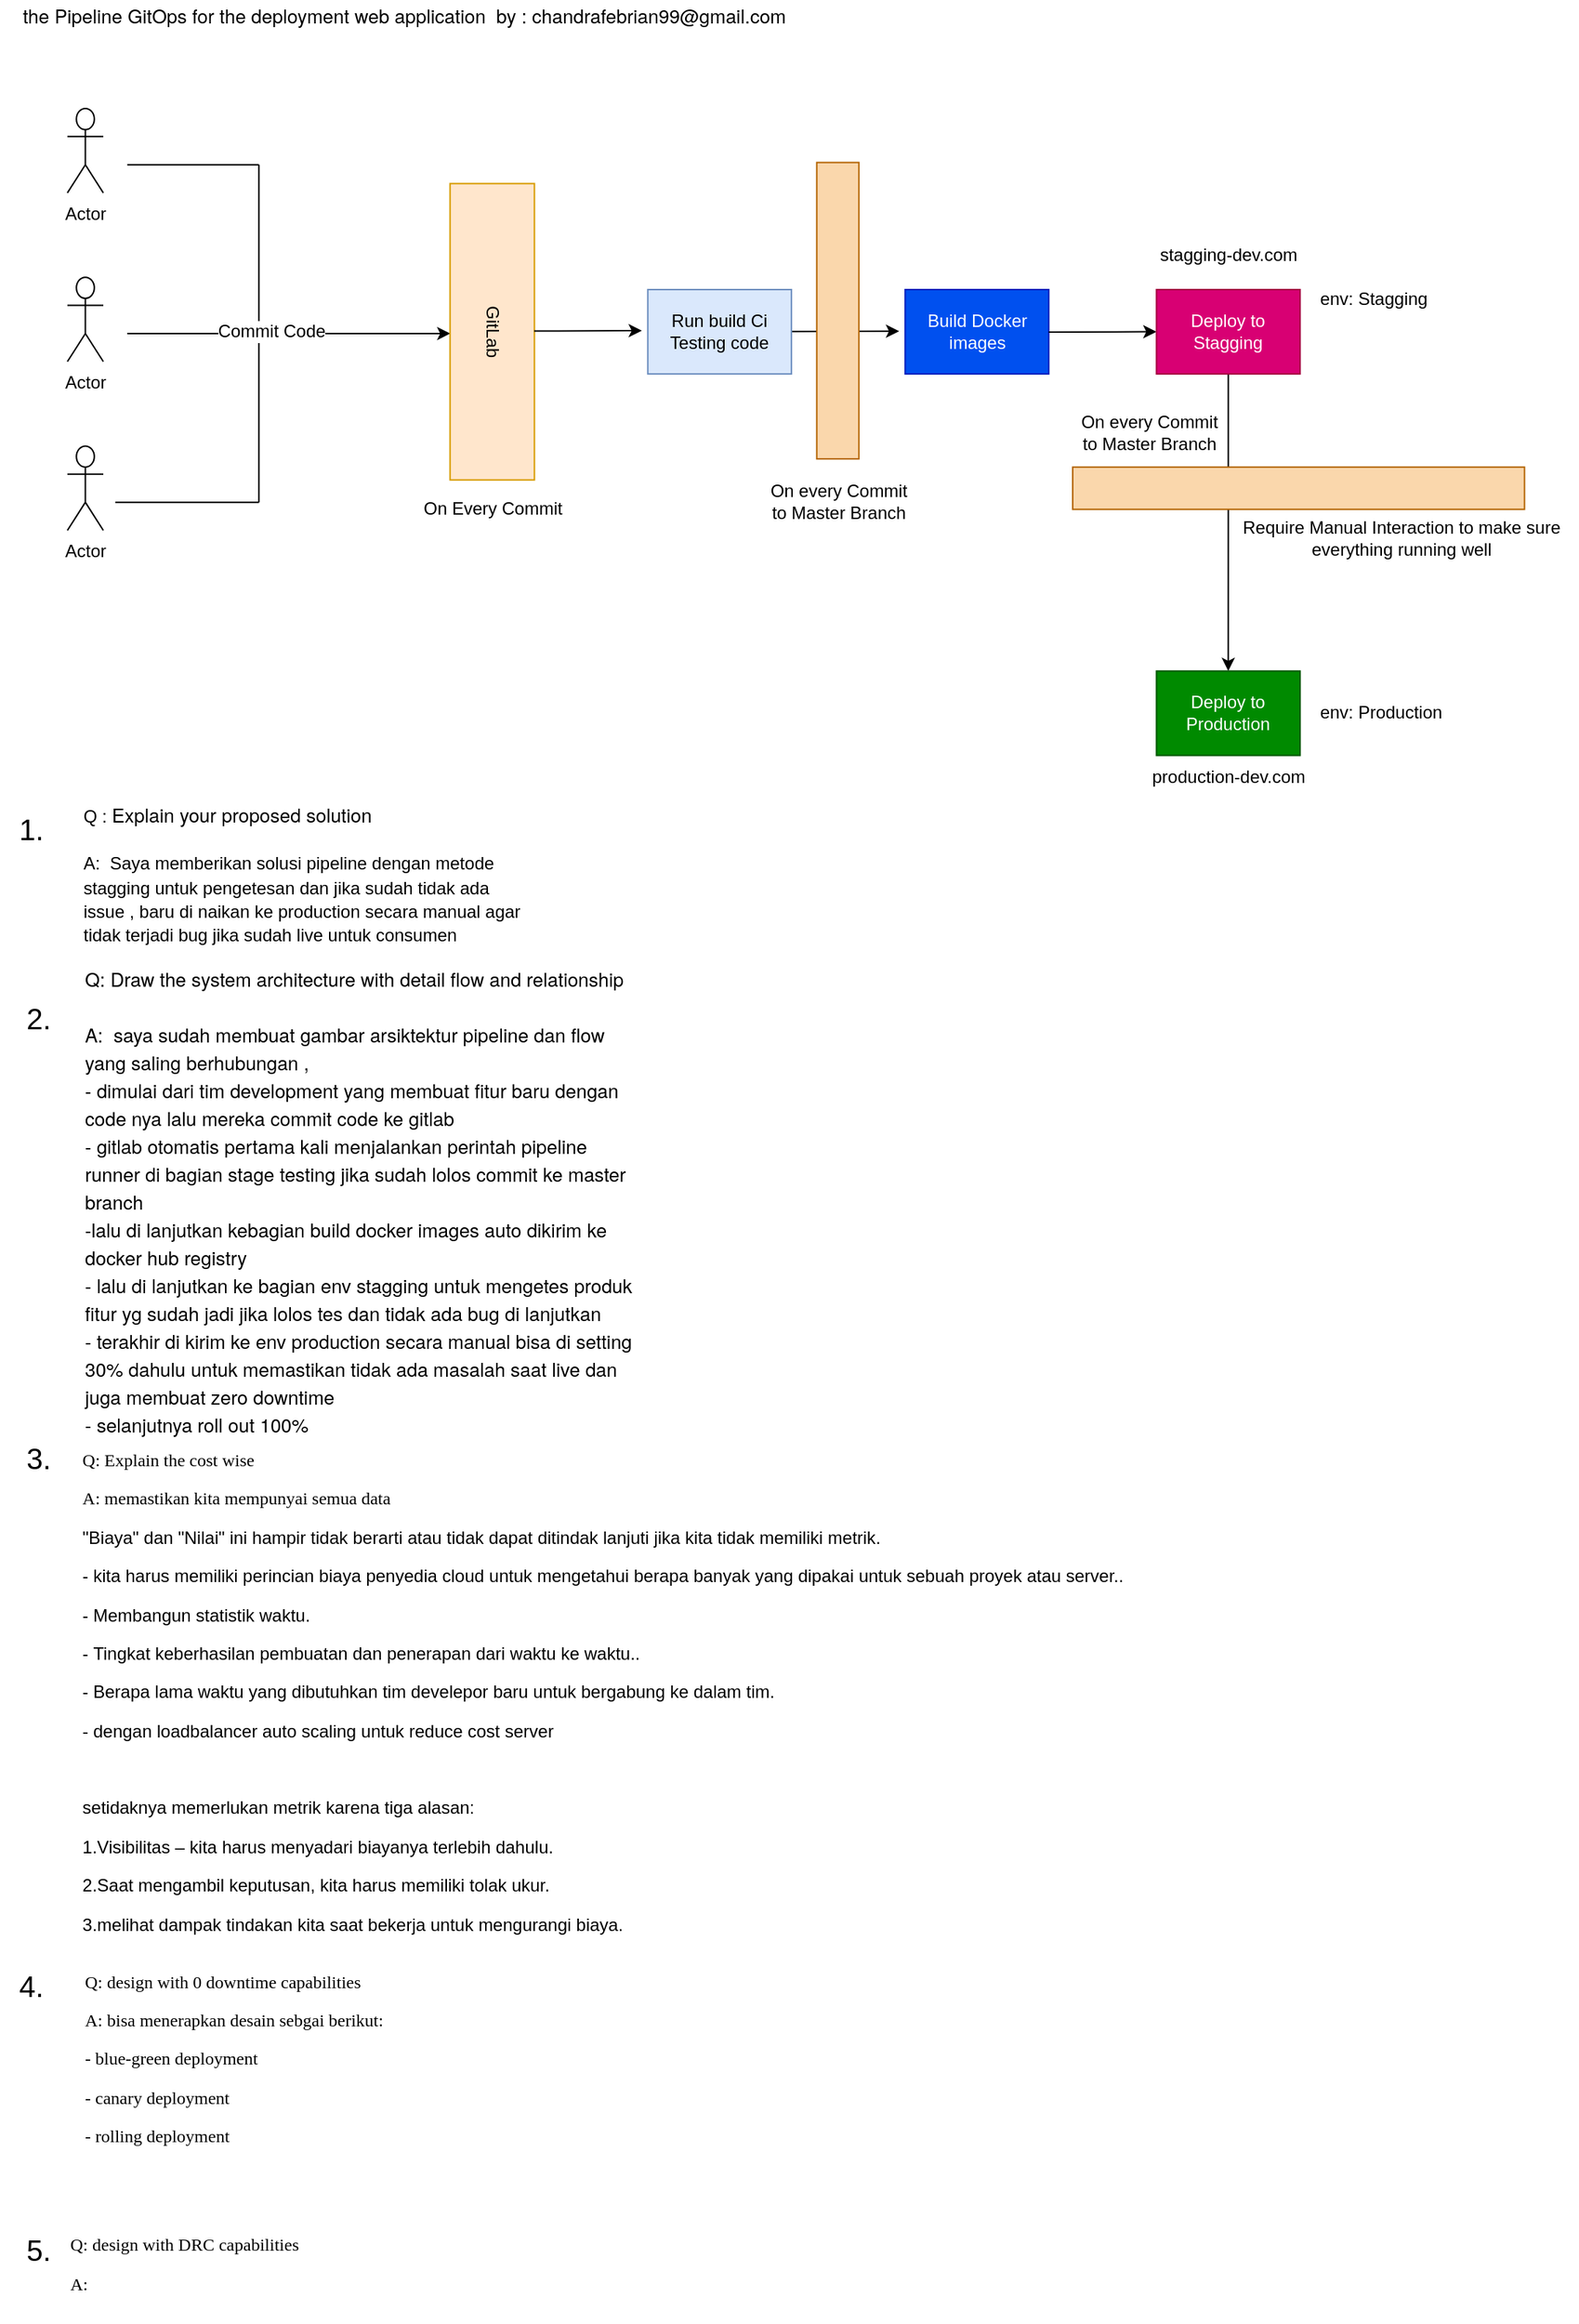 <mxfile version="20.4.0" type="github">
  <diagram id="zloy9zrLZ1wWkiFGT145" name="Page-1">
    <mxGraphModel dx="1183" dy="806" grid="1" gridSize="10" guides="1" tooltips="1" connect="1" arrows="1" fold="1" page="1" pageScale="1" pageWidth="1169" pageHeight="1654" math="0" shadow="0">
      <root>
        <mxCell id="0" />
        <mxCell id="1" parent="0" />
        <mxCell id="oYzulSO1W2avh9bHJtCn-14" value="&lt;div style=&quot;font-size: 12px;&quot; title=&quot;Page 2&quot; class=&quot;page&quot;&gt;&lt;div style=&quot;background-color: rgb(255, 255, 255); font-size: 12px;&quot; class=&quot;section&quot;&gt;&lt;div class=&quot;layoutArea&quot; style=&quot;font-size: 12px;&quot;&gt;&lt;div class=&quot;column&quot; style=&quot;font-size: 12px;&quot;&gt;&lt;ol style=&quot;list-style-type: none; font-size: 12px;&quot; start=&quot;0&quot;&gt;&lt;li style=&quot;font-size: 12px;&quot;&gt;&lt;p style=&quot;font-size: 12px;&quot;&gt;&lt;font face=&quot;Verdana&quot; style=&quot;font-size: 12px;&quot;&gt;Q:&amp;nbsp;&lt;/font&gt;&lt;span style=&quot;font-family: Verdana;&quot;&gt;design with 0 downtime capabilities&lt;/span&gt;&lt;/p&gt;&lt;p style=&quot;font-size: 12px;&quot;&gt;&lt;span style=&quot;font-family: Verdana;&quot;&gt;A: bisa menerapkan desain sebgai berikut:&amp;nbsp;&lt;/span&gt;&lt;/p&gt;&lt;p style=&quot;font-size: 12px;&quot;&gt;&lt;span style=&quot;font-family: Verdana;&quot;&gt;- blue-green deployment&lt;/span&gt;&lt;/p&gt;&lt;p style=&quot;font-size: 12px;&quot;&gt;&lt;span style=&quot;font-family: Verdana;&quot;&gt;- canary deployment&lt;/span&gt;&lt;/p&gt;&lt;p style=&quot;font-size: 12px;&quot;&gt;&lt;span style=&quot;font-family: Verdana;&quot;&gt;- rolling deployment&lt;/span&gt;&lt;/p&gt;&lt;div style=&quot;font-size: 12px;&quot; title=&quot;Page 2&quot; class=&quot;page&quot;&gt;&lt;div class=&quot;section&quot; style=&quot;font-size: 12px;&quot;&gt;&lt;div class=&quot;layoutArea&quot; style=&quot;font-size: 12px;&quot;&gt;&lt;div class=&quot;column&quot; style=&quot;font-size: 12px;&quot;&gt;&lt;ol style=&quot;list-style-type: none; font-size: 12px;&quot; start=&quot;0&quot;&gt;&lt;li style=&quot;font-size: 12px;&quot;&gt;&lt;p style=&quot;font-size: 12px;&quot;&gt;&lt;/p&gt;&lt;/li&gt;&lt;/ol&gt;&lt;/div&gt;&lt;/div&gt;&lt;/div&gt;&lt;/div&gt;&lt;/li&gt;&lt;/ol&gt;&lt;/div&gt;&lt;/div&gt;&lt;/div&gt;&lt;/div&gt;" style="text;html=1;align=left;verticalAlign=middle;resizable=0;points=[];autosize=1;strokeColor=none;fillColor=none;fontSize=12;" vertex="1" parent="1">
          <mxGeometry x="40" y="1360" width="330" height="160" as="geometry" />
        </mxCell>
        <mxCell id="tNd2uU0bsCmuSxHjag_w-1" value="" style="group;movable=1;resizable=1;rotatable=1;deletable=1;editable=1;connectable=1;labelBackgroundColor=default;" parent="1" vertex="1" connectable="0">
          <mxGeometry x="70" y="110" width="1004.51" height="471.224" as="geometry" />
        </mxCell>
        <mxCell id="tNd2uU0bsCmuSxHjag_w-3" value="Actor" style="shape=umlActor;verticalLabelPosition=bottom;verticalAlign=top;html=1;outlineConnect=0;" parent="tNd2uU0bsCmuSxHjag_w-1" vertex="1">
          <mxGeometry width="24.5" height="57.551" as="geometry" />
        </mxCell>
        <mxCell id="tNd2uU0bsCmuSxHjag_w-4" value="Actor" style="shape=umlActor;verticalLabelPosition=bottom;verticalAlign=top;html=1;outlineConnect=0;" parent="tNd2uU0bsCmuSxHjag_w-1" vertex="1">
          <mxGeometry y="115.102" width="24.5" height="57.551" as="geometry" />
        </mxCell>
        <mxCell id="tNd2uU0bsCmuSxHjag_w-5" value="Actor" style="shape=umlActor;verticalLabelPosition=bottom;verticalAlign=top;html=1;outlineConnect=0;" parent="tNd2uU0bsCmuSxHjag_w-1" vertex="1">
          <mxGeometry y="230.204" width="24.5" height="57.551" as="geometry" />
        </mxCell>
        <mxCell id="tNd2uU0bsCmuSxHjag_w-6" value="" style="endArrow=none;html=1;rounded=0;" parent="tNd2uU0bsCmuSxHjag_w-1" edge="1">
          <mxGeometry width="50" height="50" relative="1" as="geometry">
            <mxPoint x="40.834" y="38.367" as="sourcePoint" />
            <mxPoint x="130.668" y="38.367" as="targetPoint" />
          </mxGeometry>
        </mxCell>
        <mxCell id="tNd2uU0bsCmuSxHjag_w-7" value="" style="endArrow=none;html=1;rounded=0;" parent="tNd2uU0bsCmuSxHjag_w-1" edge="1">
          <mxGeometry width="50" height="50" relative="1" as="geometry">
            <mxPoint x="40.834" y="153.469" as="sourcePoint" />
            <mxPoint x="130.668" y="153.469" as="targetPoint" />
          </mxGeometry>
        </mxCell>
        <mxCell id="tNd2uU0bsCmuSxHjag_w-8" value="" style="endArrow=none;html=1;rounded=0;" parent="tNd2uU0bsCmuSxHjag_w-1" edge="1">
          <mxGeometry width="50" height="50" relative="1" as="geometry">
            <mxPoint x="32.667" y="268.571" as="sourcePoint" />
            <mxPoint x="130.668" y="268.571" as="targetPoint" />
          </mxGeometry>
        </mxCell>
        <mxCell id="tNd2uU0bsCmuSxHjag_w-9" value="" style="endArrow=none;html=1;rounded=0;" parent="tNd2uU0bsCmuSxHjag_w-1" edge="1">
          <mxGeometry width="50" height="50" relative="1" as="geometry">
            <mxPoint x="130.668" y="38.367" as="sourcePoint" />
            <mxPoint x="130.668" y="268.571" as="targetPoint" />
          </mxGeometry>
        </mxCell>
        <mxCell id="tNd2uU0bsCmuSxHjag_w-10" value="" style="endArrow=classic;html=1;rounded=0;" parent="tNd2uU0bsCmuSxHjag_w-1" edge="1">
          <mxGeometry width="50" height="50" relative="1" as="geometry">
            <mxPoint x="130.668" y="153.469" as="sourcePoint" />
            <mxPoint x="261.336" y="153.469" as="targetPoint" />
          </mxGeometry>
        </mxCell>
        <mxCell id="tNd2uU0bsCmuSxHjag_w-11" value="Commit Code" style="text;html=1;align=center;verticalAlign=middle;resizable=0;points=[];autosize=1;strokeColor=none;fillColor=none;labelBackgroundColor=default;" parent="tNd2uU0bsCmuSxHjag_w-1" vertex="1">
          <mxGeometry x="88.851" y="137.272" width="100" height="30" as="geometry" />
        </mxCell>
        <mxCell id="tNd2uU0bsCmuSxHjag_w-12" value="GitLab" style="rounded=0;whiteSpace=wrap;html=1;rotation=90;fillColor=#ffe6cc;strokeColor=#d79b00;" parent="tNd2uU0bsCmuSxHjag_w-1" vertex="1">
          <mxGeometry x="188.856" y="123.495" width="202.127" height="57.551" as="geometry" />
        </mxCell>
        <mxCell id="tNd2uU0bsCmuSxHjag_w-13" value="" style="endArrow=classic;html=1;rounded=0;" parent="tNd2uU0bsCmuSxHjag_w-1" edge="1">
          <mxGeometry width="50" height="50" relative="1" as="geometry">
            <mxPoint x="318.503" y="151.791" as="sourcePoint" />
            <mxPoint x="392.004" y="151.551" as="targetPoint" />
            <Array as="points">
              <mxPoint x="383.837" y="151.551" />
            </Array>
          </mxGeometry>
        </mxCell>
        <mxCell id="tNd2uU0bsCmuSxHjag_w-15" value="" style="endArrow=classic;html=1;rounded=0;" parent="tNd2uU0bsCmuSxHjag_w-1" edge="1">
          <mxGeometry width="50" height="50" relative="1" as="geometry">
            <mxPoint x="494.088" y="152.107" as="sourcePoint" />
            <mxPoint x="567.589" y="151.868" as="targetPoint" />
            <Array as="points">
              <mxPoint x="559.422" y="151.868" />
            </Array>
          </mxGeometry>
        </mxCell>
        <mxCell id="tNd2uU0bsCmuSxHjag_w-14" value="Run build Ci&lt;br&gt;Testing code" style="rounded=0;whiteSpace=wrap;html=1;fillColor=#dae8fc;strokeColor=#6c8ebf;" parent="tNd2uU0bsCmuSxHjag_w-1" vertex="1">
          <mxGeometry x="396.087" y="123.495" width="98.001" height="57.551" as="geometry" />
        </mxCell>
        <mxCell id="tNd2uU0bsCmuSxHjag_w-16" value="On Every Commit" style="text;html=1;align=center;verticalAlign=middle;resizable=0;points=[];autosize=1;strokeColor=none;fillColor=none;labelBackgroundColor=default;" parent="tNd2uU0bsCmuSxHjag_w-1" vertex="1">
          <mxGeometry x="229.916" y="257.757" width="120" height="30" as="geometry" />
        </mxCell>
        <mxCell id="tNd2uU0bsCmuSxHjag_w-17" value="On every Commit&lt;br&gt;to Master Branch" style="text;html=1;align=center;verticalAlign=middle;resizable=0;points=[];autosize=1;strokeColor=none;fillColor=none;" parent="tNd2uU0bsCmuSxHjag_w-1" vertex="1">
          <mxGeometry x="465.735" y="247.76" width="120" height="40" as="geometry" />
        </mxCell>
        <mxCell id="tNd2uU0bsCmuSxHjag_w-18" value="Build Docker images" style="rounded=0;whiteSpace=wrap;html=1;fillColor=#0050ef;fontColor=#ffffff;strokeColor=#001DBC;" parent="tNd2uU0bsCmuSxHjag_w-1" vertex="1">
          <mxGeometry x="571.672" y="123.495" width="98.001" height="57.551" as="geometry" />
        </mxCell>
        <mxCell id="tNd2uU0bsCmuSxHjag_w-19" value="" style="endArrow=classic;html=1;rounded=0;" parent="tNd2uU0bsCmuSxHjag_w-1" edge="1">
          <mxGeometry width="50" height="50" relative="1" as="geometry">
            <mxPoint x="669.673" y="152.51" as="sourcePoint" />
            <mxPoint x="743.174" y="152.27" as="targetPoint" />
            <Array as="points">
              <mxPoint x="735.007" y="152.27" />
            </Array>
          </mxGeometry>
        </mxCell>
        <mxCell id="tNd2uU0bsCmuSxHjag_w-20" style="edgeStyle=orthogonalEdgeStyle;rounded=0;orthogonalLoop=1;jettySize=auto;html=1;" parent="tNd2uU0bsCmuSxHjag_w-1" source="tNd2uU0bsCmuSxHjag_w-21" edge="1">
          <mxGeometry relative="1" as="geometry">
            <mxPoint x="792.175" y="383.673" as="targetPoint" />
          </mxGeometry>
        </mxCell>
        <mxCell id="tNd2uU0bsCmuSxHjag_w-21" value="Deploy to Stagging" style="rounded=0;whiteSpace=wrap;html=1;fillColor=#d80073;fontColor=#ffffff;strokeColor=#A50040;" parent="tNd2uU0bsCmuSxHjag_w-1" vertex="1">
          <mxGeometry x="743.174" y="123.495" width="98.001" height="57.551" as="geometry" />
        </mxCell>
        <mxCell id="tNd2uU0bsCmuSxHjag_w-22" value="env: Stagging" style="text;html=1;align=center;verticalAlign=middle;resizable=0;points=[];autosize=1;strokeColor=none;fillColor=none;" parent="tNd2uU0bsCmuSxHjag_w-1" vertex="1">
          <mxGeometry x="841.175" y="115.102" width="100" height="30" as="geometry" />
        </mxCell>
        <mxCell id="tNd2uU0bsCmuSxHjag_w-23" value="" style="rounded=0;whiteSpace=wrap;html=1;rotation=-180;fillColor=#fad7ac;strokeColor=#b46504;" parent="tNd2uU0bsCmuSxHjag_w-1" vertex="1">
          <mxGeometry x="686.007" y="244.592" width="308.295" height="28.776" as="geometry" />
        </mxCell>
        <mxCell id="tNd2uU0bsCmuSxHjag_w-24" value="Deploy to Production" style="rounded=0;whiteSpace=wrap;html=1;fillColor=#008a00;fontColor=#ffffff;strokeColor=#005700;" parent="tNd2uU0bsCmuSxHjag_w-1" vertex="1">
          <mxGeometry x="743.174" y="383.673" width="98.001" height="57.551" as="geometry" />
        </mxCell>
        <mxCell id="tNd2uU0bsCmuSxHjag_w-25" value="env: Production" style="text;html=1;align=center;verticalAlign=middle;resizable=0;points=[];autosize=1;strokeColor=none;fillColor=none;" parent="tNd2uU0bsCmuSxHjag_w-1" vertex="1">
          <mxGeometry x="841.178" y="397.453" width="110" height="30" as="geometry" />
        </mxCell>
        <mxCell id="tNd2uU0bsCmuSxHjag_w-26" value="Require Manual Interaction to make sure&lt;br&gt;everything running well" style="text;html=1;align=center;verticalAlign=middle;resizable=1;points=[];autosize=1;strokeColor=none;fillColor=none;movable=1;rotatable=1;deletable=1;editable=1;connectable=1;" parent="tNd2uU0bsCmuSxHjag_w-1" vertex="1">
          <mxGeometry x="789.998" y="273.367" width="240" height="40" as="geometry" />
        </mxCell>
        <mxCell id="tNd2uU0bsCmuSxHjag_w-27" value="On every Commit&lt;br&gt;to Master Branch" style="text;html=1;align=center;verticalAlign=middle;resizable=0;points=[];autosize=1;strokeColor=none;fillColor=none;" parent="tNd2uU0bsCmuSxHjag_w-1" vertex="1">
          <mxGeometry x="677.84" y="201.429" width="120" height="40" as="geometry" />
        </mxCell>
        <mxCell id="tNd2uU0bsCmuSxHjag_w-28" value="stagging-dev.com" style="text;html=1;align=center;verticalAlign=middle;resizable=0;points=[];autosize=1;strokeColor=none;fillColor=none;" parent="tNd2uU0bsCmuSxHjag_w-1" vertex="1">
          <mxGeometry x="732.177" y="85.099" width="120" height="30" as="geometry" />
        </mxCell>
        <mxCell id="tNd2uU0bsCmuSxHjag_w-29" value="production-dev.com" style="text;html=1;align=center;verticalAlign=middle;resizable=0;points=[];autosize=1;strokeColor=none;fillColor=none;" parent="tNd2uU0bsCmuSxHjag_w-1" vertex="1">
          <mxGeometry x="727.174" y="441.224" width="130" height="30" as="geometry" />
        </mxCell>
        <mxCell id="tNd2uU0bsCmuSxHjag_w-2" value="" style="rounded=0;whiteSpace=wrap;html=1;rotation=90;fillColor=#fad7ac;strokeColor=#b46504;" parent="tNd2uU0bsCmuSxHjag_w-1" vertex="1">
          <mxGeometry x="424.671" y="123.495" width="202.127" height="28.776" as="geometry" />
        </mxCell>
        <mxCell id="tNd2uU0bsCmuSxHjag_w-30" value="&lt;p style=&quot;margin: 0px; font-stretch: normal; font-size: 13px; line-height: normal; font-family: &amp;quot;Helvetica Neue&amp;quot;;&quot;&gt;the Pipeline GitOps for the deployment web application &amp;nbsp;by : chandrafebrian99@gmail.com&lt;/p&gt;&lt;p style=&quot;margin: 0px; font-stretch: normal; font-size: 13px; line-height: normal; font-family: &amp;quot;Helvetica Neue&amp;quot;;&quot;&gt;&lt;br&gt;&lt;/p&gt;" style="text;html=1;strokeColor=none;fillColor=none;align=center;verticalAlign=middle;whiteSpace=wrap;rounded=0;" parent="1" vertex="1">
          <mxGeometry x="30" y="40" width="540" height="30" as="geometry" />
        </mxCell>
        <mxCell id="oYzulSO1W2avh9bHJtCn-2" value="&lt;div style=&quot;text-align: left;&quot;&gt;&lt;br&gt;&lt;/div&gt;&lt;div style=&quot;text-align: left;&quot;&gt;Q :&amp;nbsp;&lt;span style=&quot;font-family: &amp;quot;Helvetica Neue&amp;quot;; font-size: 13px;&quot;&gt;Explain your proposed solution&lt;/span&gt;&lt;/div&gt;&lt;span style=&quot;font-family: &amp;quot;Helvetica Neue&amp;quot;; font-size: 13px;&quot;&gt;&lt;div style=&quot;text-align: left;&quot;&gt;&lt;span style=&quot;font-family: Helvetica; font-size: 12px;&quot;&gt;&lt;br&gt;&lt;/span&gt;&lt;/div&gt;&lt;div style=&quot;text-align: left;&quot;&gt;&lt;span style=&quot;font-family: Helvetica; font-size: 12px;&quot;&gt;A: &amp;nbsp;Saya memberikan solusi pipeline dengan metode stagging untuk pengetesan dan jika sudah tidak ada issue , baru di naikan ke production secara manual agar tidak terjadi bug jika sudah live untuk consumen&lt;/span&gt;&lt;/div&gt;&lt;/span&gt;" style="text;html=1;strokeColor=none;fillColor=none;align=center;verticalAlign=middle;whiteSpace=wrap;rounded=0;labelBackgroundColor=default;" vertex="1" parent="1">
          <mxGeometry x="80" y="610" width="310" height="30" as="geometry" />
        </mxCell>
        <mxCell id="oYzulSO1W2avh9bHJtCn-4" value="&lt;p style=&quot;margin: 0px; font-stretch: normal; font-size: 13px; line-height: normal; font-family: &amp;quot;Helvetica Neue&amp;quot;;&quot;&gt;Q: Draw the system architecture with detail flow and relationship&lt;/p&gt;&lt;p style=&quot;margin: 0px; font-stretch: normal; font-size: 13px; line-height: normal; font-family: &amp;quot;Helvetica Neue&amp;quot;;&quot;&gt;&lt;br&gt;&lt;/p&gt;&lt;p style=&quot;margin: 0px; font-stretch: normal; font-size: 13px; line-height: normal; font-family: &amp;quot;Helvetica Neue&amp;quot;;&quot;&gt;A: &amp;nbsp;saya sudah membuat gambar arsiktektur pipeline dan flow yang saling berhubungan ,&amp;nbsp;&lt;/p&gt;&lt;p style=&quot;margin: 0px; font-stretch: normal; font-size: 13px; line-height: normal; font-family: &amp;quot;Helvetica Neue&amp;quot;;&quot;&gt;- dimulai dari tim development yang membuat fitur baru dengan code nya lalu mereka commit code ke gitlab&lt;/p&gt;&lt;p style=&quot;margin: 0px; font-stretch: normal; font-size: 13px; line-height: normal; font-family: &amp;quot;Helvetica Neue&amp;quot;;&quot;&gt;- gitlab otomatis pertama kali menjalankan perintah pipeline runner di bagian stage testing jika sudah lolos commit ke master branch&lt;/p&gt;&lt;p style=&quot;margin: 0px; font-stretch: normal; font-size: 13px; line-height: normal; font-family: &amp;quot;Helvetica Neue&amp;quot;;&quot;&gt;-lalu di lanjutkan kebagian build docker images auto dikirim ke docker hub registry&amp;nbsp;&lt;/p&gt;&lt;p style=&quot;margin: 0px; font-stretch: normal; font-size: 13px; line-height: normal; font-family: &amp;quot;Helvetica Neue&amp;quot;;&quot;&gt;- lalu di lanjutkan ke bagian env stagging untuk mengetes produk fitur yg sudah jadi jika lolos tes dan tidak ada bug di lanjutkan&lt;/p&gt;&lt;p style=&quot;margin: 0px; font-stretch: normal; font-size: 13px; line-height: normal; font-family: &amp;quot;Helvetica Neue&amp;quot;;&quot;&gt;- terakhir di kirim ke env production secara manual bisa di setting 30% dahulu untuk memastikan tidak ada masalah saat live dan juga membuat zero downtime&amp;nbsp;&lt;/p&gt;&lt;p style=&quot;margin: 0px; font-stretch: normal; font-size: 13px; line-height: normal; font-family: &amp;quot;Helvetica Neue&amp;quot;;&quot;&gt;- selanjutnya roll out 100%&amp;nbsp;&lt;/p&gt;" style="text;html=1;strokeColor=none;fillColor=none;align=left;verticalAlign=middle;whiteSpace=wrap;rounded=0;labelBackgroundColor=default;" vertex="1" parent="1">
          <mxGeometry x="80" y="840" width="380" height="30" as="geometry" />
        </mxCell>
        <mxCell id="oYzulSO1W2avh9bHJtCn-9" value="&lt;div style=&quot;text-align: start;&quot; title=&quot;Page 2&quot; class=&quot;page&quot;&gt;&lt;div style=&quot;background-color: rgb(255, 255, 255);&quot; class=&quot;section&quot;&gt;&lt;div class=&quot;layoutArea&quot;&gt;&lt;div class=&quot;column&quot;&gt;&lt;ol style=&quot;list-style-type: none;&quot; start=&quot;0&quot;&gt;&lt;li&gt;&lt;p&gt;&lt;span style=&quot;font-family: Verdana;&quot;&gt;&lt;font style=&quot;font-size: 12px;&quot;&gt;Q: Explain the cost wise&lt;/font&gt;&lt;/span&gt;&lt;/p&gt;&lt;p&gt;&lt;font face=&quot;Verdana&quot;&gt;A: memastikan kita mempunyai semua data&lt;/font&gt;&lt;/p&gt;&lt;p&gt;&lt;span style=&quot;font-family: inherit;&quot;&gt;&quot;Biaya&quot; dan &quot;Nilai&quot; ini hampir tidak berarti atau tidak dapat ditindak lanjuti jika kita tidak memiliki metrik&lt;/span&gt;&lt;span style=&quot;font-family: inherit;&quot;&gt;.&lt;/span&gt;&lt;/p&gt;&lt;p&gt;- kita&lt;span style=&quot;font-family: inherit;&quot;&gt;&amp;nbsp;harus memiliki perincian biaya penyedia cloud untuk mengetahui berapa banyak yang dipakai untuk sebuah proyek atau server.&lt;/span&gt;.&lt;/p&gt;&lt;p&gt;-&amp;nbsp;&lt;span style=&quot;font-family: inherit;&quot;&gt;Membangun statistik waktu.&lt;/span&gt;&lt;/p&gt;&lt;p&gt;-&amp;nbsp;&lt;span style=&quot;font-family: inherit;&quot;&gt;Tingkat keberhasilan pembuatan dan penerapan dari waktu ke waktu.&lt;/span&gt;.&lt;/p&gt;&lt;p&gt;-&amp;nbsp;&lt;span style=&quot;font-family: inherit;&quot;&gt;Berapa lama waktu yang dibutuhkan tim develepor baru untuk bergabung ke dalam tim.&lt;/span&gt;&lt;/p&gt;&lt;p&gt;&lt;span style=&quot;font-family: inherit;&quot;&gt;- dengan loadbalancer auto scaling untuk reduce cost server&lt;/span&gt;&lt;/p&gt;&lt;p&gt;&lt;span style=&quot;font-family: inherit;&quot;&gt;&lt;br&gt;&lt;/span&gt;&lt;/p&gt;&lt;p&gt;&lt;span style=&quot;font-family: inherit;&quot;&gt;setidaknya memerlukan metrik karena tiga alasan:&lt;/span&gt;&lt;/p&gt;&lt;p&gt;&lt;span style=&quot;font-family: inherit;&quot;&gt;1.Visibilitas – kita harus menyadari biayanya terlebih dahulu.&lt;/span&gt;&lt;/p&gt;&lt;p&gt;&lt;span style=&quot;font-family: inherit;&quot;&gt;2.Saat mengambil keputusan, kita harus memiliki tolak ukur.&lt;/span&gt;&lt;/p&gt;&lt;p&gt;&lt;span style=&quot;font-family: inherit;&quot;&gt;3.melihat dampak tindakan kita saat bekerja untuk mengurangi biaya.&lt;/span&gt;&lt;/p&gt;&lt;/li&gt;&lt;/ol&gt;&lt;/div&gt;&lt;/div&gt;&lt;/div&gt;&lt;/div&gt;" style="text;html=1;align=center;verticalAlign=middle;resizable=0;points=[];autosize=1;strokeColor=none;fillColor=none;" vertex="1" parent="1">
          <mxGeometry x="30" y="1010" width="770" height="360" as="geometry" />
        </mxCell>
        <mxCell id="oYzulSO1W2avh9bHJtCn-10" value="1." style="text;html=1;align=center;verticalAlign=middle;resizable=0;points=[];autosize=1;strokeColor=none;fillColor=none;labelBackgroundColor=default;fontSize=20;" vertex="1" parent="1">
          <mxGeometry x="24.996" y="581.227" width="40" height="40" as="geometry" />
        </mxCell>
        <mxCell id="oYzulSO1W2avh9bHJtCn-11" value="2." style="text;html=1;align=center;verticalAlign=middle;resizable=0;points=[];autosize=1;strokeColor=none;fillColor=none;labelBackgroundColor=default;fontSize=20;" vertex="1" parent="1">
          <mxGeometry x="29.996" y="709.997" width="40" height="40" as="geometry" />
        </mxCell>
        <mxCell id="oYzulSO1W2avh9bHJtCn-12" value="3." style="text;html=1;align=center;verticalAlign=middle;resizable=0;points=[];autosize=1;strokeColor=none;fillColor=none;labelBackgroundColor=default;fontSize=20;" vertex="1" parent="1">
          <mxGeometry x="29.996" y="1009.997" width="40" height="40" as="geometry" />
        </mxCell>
        <mxCell id="oYzulSO1W2avh9bHJtCn-13" value="4." style="text;html=1;align=center;verticalAlign=middle;resizable=0;points=[];autosize=1;strokeColor=none;fillColor=none;labelBackgroundColor=default;fontSize=20;" vertex="1" parent="1">
          <mxGeometry x="24.996" y="1369.997" width="40" height="40" as="geometry" />
        </mxCell>
        <mxCell id="oYzulSO1W2avh9bHJtCn-15" value="&lt;div style=&quot;font-size: 12px;&quot; title=&quot;Page 2&quot; class=&quot;page&quot;&gt;&lt;div style=&quot;background-color: rgb(255, 255, 255); font-size: 12px;&quot; class=&quot;section&quot;&gt;&lt;div class=&quot;layoutArea&quot; style=&quot;font-size: 12px;&quot;&gt;&lt;div class=&quot;column&quot; style=&quot;font-size: 12px;&quot;&gt;&lt;ol style=&quot;list-style-type: none; font-size: 12px;&quot; start=&quot;0&quot;&gt;&lt;li style=&quot;font-size: 12px;&quot;&gt;&lt;p style=&quot;font-size: 12px;&quot;&gt;&lt;font face=&quot;Verdana&quot; style=&quot;font-size: 12px;&quot;&gt;Q:&amp;nbsp;&lt;/font&gt;&lt;span style=&quot;font-family: Verdana;&quot;&gt;design with DRC capabilities&lt;/span&gt;&lt;/p&gt;&lt;p style=&quot;font-size: 12px;&quot;&gt;&lt;span style=&quot;font-family: Verdana;&quot;&gt;A:&amp;nbsp;&lt;/span&gt;&lt;/p&gt;&lt;div style=&quot;font-size: 12px;&quot; title=&quot;Page 2&quot; class=&quot;page&quot;&gt;&lt;div class=&quot;section&quot; style=&quot;font-size: 12px;&quot;&gt;&lt;div class=&quot;layoutArea&quot; style=&quot;font-size: 12px;&quot;&gt;&lt;div class=&quot;column&quot; style=&quot;font-size: 12px;&quot;&gt;&lt;ol style=&quot;list-style-type: none; font-size: 12px;&quot; start=&quot;0&quot;&gt;&lt;li style=&quot;font-size: 12px;&quot;&gt;&lt;p style=&quot;font-size: 12px;&quot;&gt;&lt;/p&gt;&lt;/li&gt;&lt;/ol&gt;&lt;/div&gt;&lt;/div&gt;&lt;/div&gt;&lt;/div&gt;&lt;/li&gt;&lt;/ol&gt;&lt;/div&gt;&lt;/div&gt;&lt;/div&gt;&lt;/div&gt;" style="text;html=1;align=left;verticalAlign=middle;resizable=0;points=[];autosize=1;strokeColor=none;fillColor=none;fontSize=12;" vertex="1" parent="1">
          <mxGeometry x="30" y="1540" width="250" height="80" as="geometry" />
        </mxCell>
        <mxCell id="oYzulSO1W2avh9bHJtCn-16" value="5." style="text;html=1;align=center;verticalAlign=middle;resizable=0;points=[];autosize=1;strokeColor=none;fillColor=none;labelBackgroundColor=default;fontSize=20;" vertex="1" parent="1">
          <mxGeometry x="29.996" y="1549.997" width="40" height="40" as="geometry" />
        </mxCell>
      </root>
    </mxGraphModel>
  </diagram>
</mxfile>
